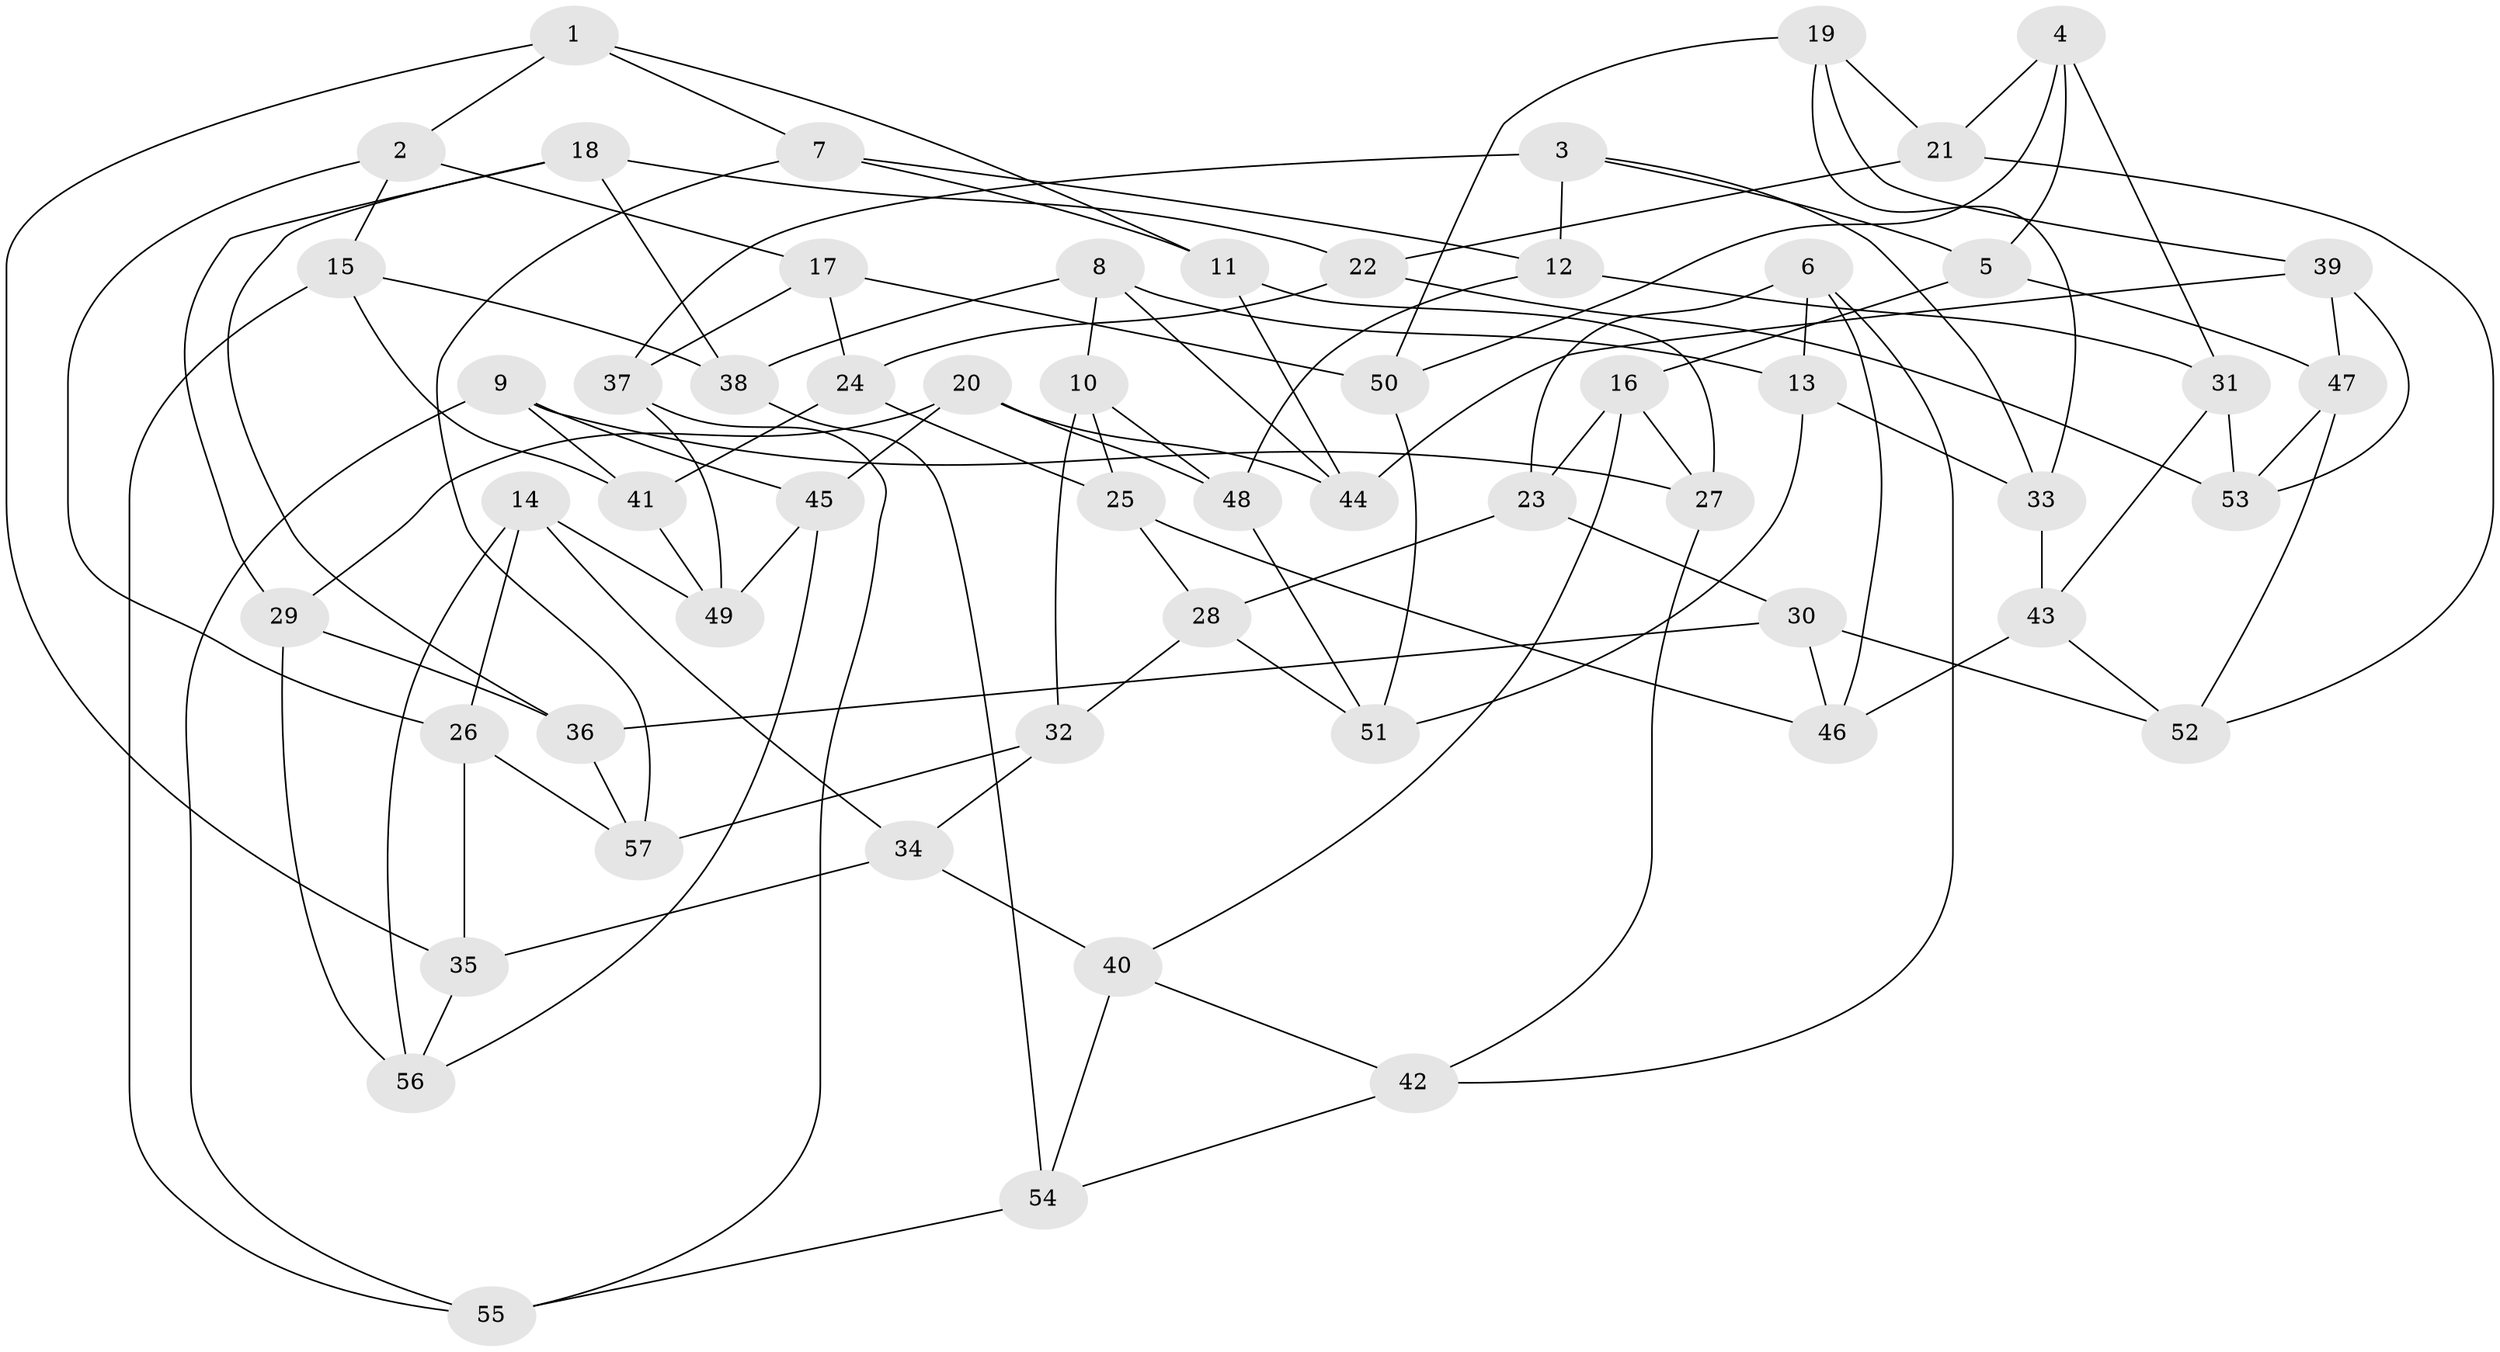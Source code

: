 // Generated by graph-tools (version 1.1) at 2025/16/03/09/25 04:16:35]
// undirected, 57 vertices, 114 edges
graph export_dot {
graph [start="1"]
  node [color=gray90,style=filled];
  1;
  2;
  3;
  4;
  5;
  6;
  7;
  8;
  9;
  10;
  11;
  12;
  13;
  14;
  15;
  16;
  17;
  18;
  19;
  20;
  21;
  22;
  23;
  24;
  25;
  26;
  27;
  28;
  29;
  30;
  31;
  32;
  33;
  34;
  35;
  36;
  37;
  38;
  39;
  40;
  41;
  42;
  43;
  44;
  45;
  46;
  47;
  48;
  49;
  50;
  51;
  52;
  53;
  54;
  55;
  56;
  57;
  1 -- 2;
  1 -- 7;
  1 -- 35;
  1 -- 11;
  2 -- 17;
  2 -- 15;
  2 -- 26;
  3 -- 5;
  3 -- 33;
  3 -- 12;
  3 -- 37;
  4 -- 5;
  4 -- 21;
  4 -- 31;
  4 -- 50;
  5 -- 47;
  5 -- 16;
  6 -- 13;
  6 -- 23;
  6 -- 42;
  6 -- 46;
  7 -- 11;
  7 -- 57;
  7 -- 12;
  8 -- 44;
  8 -- 38;
  8 -- 10;
  8 -- 13;
  9 -- 45;
  9 -- 27;
  9 -- 41;
  9 -- 55;
  10 -- 32;
  10 -- 25;
  10 -- 48;
  11 -- 44;
  11 -- 27;
  12 -- 31;
  12 -- 48;
  13 -- 51;
  13 -- 33;
  14 -- 26;
  14 -- 34;
  14 -- 49;
  14 -- 56;
  15 -- 38;
  15 -- 41;
  15 -- 55;
  16 -- 23;
  16 -- 27;
  16 -- 40;
  17 -- 24;
  17 -- 50;
  17 -- 37;
  18 -- 29;
  18 -- 36;
  18 -- 22;
  18 -- 38;
  19 -- 33;
  19 -- 50;
  19 -- 21;
  19 -- 39;
  20 -- 29;
  20 -- 45;
  20 -- 44;
  20 -- 48;
  21 -- 52;
  21 -- 22;
  22 -- 24;
  22 -- 53;
  23 -- 28;
  23 -- 30;
  24 -- 25;
  24 -- 41;
  25 -- 28;
  25 -- 46;
  26 -- 57;
  26 -- 35;
  27 -- 42;
  28 -- 51;
  28 -- 32;
  29 -- 56;
  29 -- 36;
  30 -- 46;
  30 -- 36;
  30 -- 52;
  31 -- 43;
  31 -- 53;
  32 -- 34;
  32 -- 57;
  33 -- 43;
  34 -- 40;
  34 -- 35;
  35 -- 56;
  36 -- 57;
  37 -- 55;
  37 -- 49;
  38 -- 54;
  39 -- 47;
  39 -- 53;
  39 -- 44;
  40 -- 54;
  40 -- 42;
  41 -- 49;
  42 -- 54;
  43 -- 46;
  43 -- 52;
  45 -- 49;
  45 -- 56;
  47 -- 52;
  47 -- 53;
  48 -- 51;
  50 -- 51;
  54 -- 55;
}
